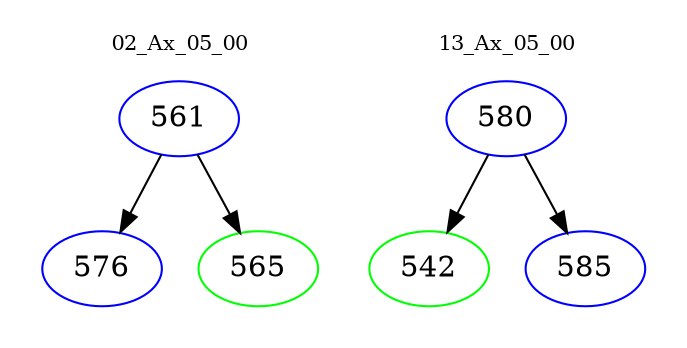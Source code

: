 digraph{
subgraph cluster_0 {
color = white
label = "02_Ax_05_00";
fontsize=10;
T0_561 [label="561", color="blue"]
T0_561 -> T0_576 [color="black"]
T0_576 [label="576", color="blue"]
T0_561 -> T0_565 [color="black"]
T0_565 [label="565", color="green"]
}
subgraph cluster_1 {
color = white
label = "13_Ax_05_00";
fontsize=10;
T1_580 [label="580", color="blue"]
T1_580 -> T1_542 [color="black"]
T1_542 [label="542", color="green"]
T1_580 -> T1_585 [color="black"]
T1_585 [label="585", color="blue"]
}
}
